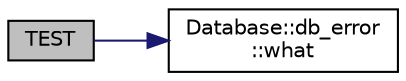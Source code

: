 digraph "TEST"
{
 // LATEX_PDF_SIZE
  edge [fontname="Helvetica",fontsize="10",labelfontname="Helvetica",labelfontsize="10"];
  node [fontname="Helvetica",fontsize="10",shape=record];
  rankdir="LR";
  Node1 [label="TEST",height=0.2,width=0.4,color="black", fillcolor="grey75", style="filled", fontcolor="black",tooltip=" "];
  Node1 -> Node2 [color="midnightblue",fontsize="10",style="solid",fontname="Helvetica"];
  Node2 [label="Database::db_error\l::what",height=0.2,width=0.4,color="black", fillcolor="white", style="filled",URL="$class_database_1_1db__error.html#a88263a632a8efef3bb8842281505345a",tooltip=" "];
}
